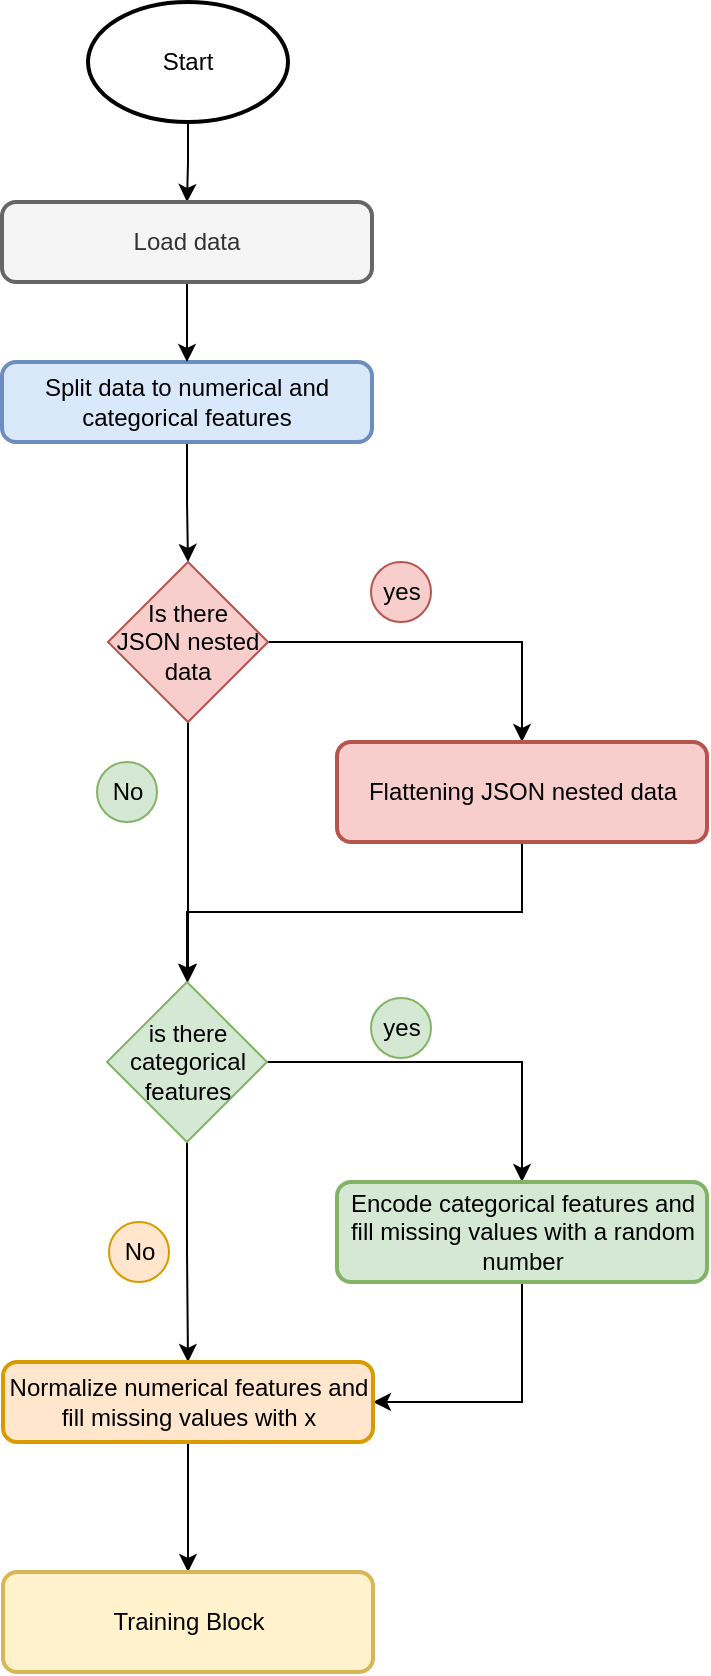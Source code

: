 <mxfile pages="1" version="11.2.1" type="device"><diagram id="UscGvR5lduq-6yT8MEFN" name="Page-1"><mxGraphModel dx="1630" dy="968" grid="1" gridSize="10" guides="1" tooltips="1" connect="1" arrows="1" fold="1" page="1" pageScale="1" pageWidth="850" pageHeight="1100" math="0" shadow="0"><root><mxCell id="0"/><mxCell id="1" parent="0"/><mxCell id="5tByFmoggkuoGjyI6Lf4-7" value="" style="edgeStyle=orthogonalEdgeStyle;rounded=0;orthogonalLoop=1;jettySize=auto;html=1;" parent="1" source="5tByFmoggkuoGjyI6Lf4-1" target="5tByFmoggkuoGjyI6Lf4-5" edge="1"><mxGeometry relative="1" as="geometry"/></mxCell><mxCell id="5tByFmoggkuoGjyI6Lf4-1" value="Start" style="strokeWidth=2;html=1;shape=mxgraph.flowchart.start_1;whiteSpace=wrap;" parent="1" vertex="1"><mxGeometry x="375" y="30" width="100" height="60" as="geometry"/></mxCell><mxCell id="qJjZeeKqG1DjLlbkybDP-9" style="edgeStyle=orthogonalEdgeStyle;rounded=0;orthogonalLoop=1;jettySize=auto;html=1;entryX=0.5;entryY=0;entryDx=0;entryDy=0;" edge="1" parent="1" source="5tByFmoggkuoGjyI6Lf4-4" target="qJjZeeKqG1DjLlbkybDP-1"><mxGeometry relative="1" as="geometry"/></mxCell><mxCell id="5tByFmoggkuoGjyI6Lf4-4" value="Split data to numerical and categorical features" style="rounded=1;whiteSpace=wrap;html=1;absoluteArcSize=1;arcSize=14;strokeWidth=2;fillColor=#dae8fc;strokeColor=#6c8ebf;" parent="1" vertex="1"><mxGeometry x="332" y="210" width="185" height="40" as="geometry"/></mxCell><mxCell id="5tByFmoggkuoGjyI6Lf4-8" value="" style="edgeStyle=orthogonalEdgeStyle;rounded=0;orthogonalLoop=1;jettySize=auto;html=1;" parent="1" source="5tByFmoggkuoGjyI6Lf4-5" target="5tByFmoggkuoGjyI6Lf4-4" edge="1"><mxGeometry relative="1" as="geometry"/></mxCell><mxCell id="5tByFmoggkuoGjyI6Lf4-5" value="Load data" style="rounded=1;whiteSpace=wrap;html=1;absoluteArcSize=1;arcSize=14;strokeWidth=2;fillColor=#f5f5f5;strokeColor=#666666;fontColor=#333333;" parent="1" vertex="1"><mxGeometry x="332" y="130" width="185" height="40" as="geometry"/></mxCell><mxCell id="5tByFmoggkuoGjyI6Lf4-12" style="edgeStyle=orthogonalEdgeStyle;rounded=0;orthogonalLoop=1;jettySize=auto;html=1;entryX=0.5;entryY=0;entryDx=0;entryDy=0;" parent="1" source="5tByFmoggkuoGjyI6Lf4-9" target="5tByFmoggkuoGjyI6Lf4-11" edge="1"><mxGeometry relative="1" as="geometry"/></mxCell><mxCell id="5tByFmoggkuoGjyI6Lf4-18" style="edgeStyle=orthogonalEdgeStyle;rounded=0;orthogonalLoop=1;jettySize=auto;html=1;entryX=0.5;entryY=0;entryDx=0;entryDy=0;" parent="1" source="5tByFmoggkuoGjyI6Lf4-9" target="5tByFmoggkuoGjyI6Lf4-15" edge="1"><mxGeometry relative="1" as="geometry"/></mxCell><mxCell id="5tByFmoggkuoGjyI6Lf4-9" value="is there categorical features" style="rhombus;whiteSpace=wrap;html=1;fillColor=#d5e8d4;strokeColor=#82b366;" parent="1" vertex="1"><mxGeometry x="384.5" y="520" width="80" height="80" as="geometry"/></mxCell><mxCell id="5tByFmoggkuoGjyI6Lf4-19" style="edgeStyle=orthogonalEdgeStyle;rounded=0;orthogonalLoop=1;jettySize=auto;html=1;entryX=1;entryY=0.5;entryDx=0;entryDy=0;" parent="1" source="5tByFmoggkuoGjyI6Lf4-11" target="5tByFmoggkuoGjyI6Lf4-15" edge="1"><mxGeometry relative="1" as="geometry"/></mxCell><mxCell id="5tByFmoggkuoGjyI6Lf4-11" value="Encode categorical features and fill missing values with a random number" style="rounded=1;whiteSpace=wrap;html=1;absoluteArcSize=1;arcSize=14;strokeWidth=2;fillColor=#d5e8d4;strokeColor=#82b366;" parent="1" vertex="1"><mxGeometry x="499.5" y="620" width="185" height="50" as="geometry"/></mxCell><mxCell id="5tByFmoggkuoGjyI6Lf4-13" value="yes" style="ellipse;whiteSpace=wrap;html=1;aspect=fixed;fillColor=#d5e8d4;strokeColor=#82b366;" parent="1" vertex="1"><mxGeometry x="516.5" y="528" width="30" height="30" as="geometry"/></mxCell><mxCell id="5tByFmoggkuoGjyI6Lf4-22" value="" style="edgeStyle=orthogonalEdgeStyle;rounded=0;orthogonalLoop=1;jettySize=auto;html=1;" parent="1" source="5tByFmoggkuoGjyI6Lf4-15" target="5tByFmoggkuoGjyI6Lf4-21" edge="1"><mxGeometry relative="1" as="geometry"/></mxCell><mxCell id="5tByFmoggkuoGjyI6Lf4-15" value="Normalize numerical features and fill missing values with x" style="rounded=1;whiteSpace=wrap;html=1;absoluteArcSize=1;arcSize=14;strokeWidth=2;fillColor=#ffe6cc;strokeColor=#d79b00;" parent="1" vertex="1"><mxGeometry x="332.5" y="710" width="185" height="40" as="geometry"/></mxCell><mxCell id="5tByFmoggkuoGjyI6Lf4-20" value="No" style="ellipse;whiteSpace=wrap;html=1;aspect=fixed;fillColor=#ffe6cc;strokeColor=#d79b00;" parent="1" vertex="1"><mxGeometry x="385.5" y="640" width="30" height="30" as="geometry"/></mxCell><mxCell id="5tByFmoggkuoGjyI6Lf4-21" value="Training Block" style="rounded=1;whiteSpace=wrap;html=1;absoluteArcSize=1;arcSize=14;strokeWidth=2;fillColor=#fff2cc;strokeColor=#d6b656;" parent="1" vertex="1"><mxGeometry x="332.5" y="815" width="185" height="50" as="geometry"/></mxCell><mxCell id="qJjZeeKqG1DjLlbkybDP-5" style="edgeStyle=orthogonalEdgeStyle;rounded=0;orthogonalLoop=1;jettySize=auto;html=1;entryX=0.5;entryY=0;entryDx=0;entryDy=0;" edge="1" parent="1" source="qJjZeeKqG1DjLlbkybDP-1" target="qJjZeeKqG1DjLlbkybDP-4"><mxGeometry relative="1" as="geometry"/></mxCell><mxCell id="qJjZeeKqG1DjLlbkybDP-7" style="edgeStyle=orthogonalEdgeStyle;rounded=0;orthogonalLoop=1;jettySize=auto;html=1;" edge="1" parent="1" source="qJjZeeKqG1DjLlbkybDP-1"><mxGeometry relative="1" as="geometry"><mxPoint x="425" y="520" as="targetPoint"/></mxGeometry></mxCell><mxCell id="qJjZeeKqG1DjLlbkybDP-1" value="&lt;div&gt;Is there&lt;/div&gt;&lt;div&gt; JSON nested data&lt;/div&gt;" style="rhombus;whiteSpace=wrap;html=1;fillColor=#f8cecc;strokeColor=#b85450;" vertex="1" parent="1"><mxGeometry x="385" y="310" width="80" height="80" as="geometry"/></mxCell><mxCell id="qJjZeeKqG1DjLlbkybDP-6" style="edgeStyle=orthogonalEdgeStyle;rounded=0;orthogonalLoop=1;jettySize=auto;html=1;entryX=0.5;entryY=0;entryDx=0;entryDy=0;exitX=0.5;exitY=1;exitDx=0;exitDy=0;" edge="1" parent="1" source="qJjZeeKqG1DjLlbkybDP-4" target="5tByFmoggkuoGjyI6Lf4-9"><mxGeometry relative="1" as="geometry"/></mxCell><mxCell id="qJjZeeKqG1DjLlbkybDP-4" value="Flattening JSON nested data" style="rounded=1;whiteSpace=wrap;html=1;absoluteArcSize=1;arcSize=14;strokeWidth=2;fillColor=#f8cecc;strokeColor=#b85450;" vertex="1" parent="1"><mxGeometry x="499.5" y="400" width="185" height="50" as="geometry"/></mxCell><mxCell id="qJjZeeKqG1DjLlbkybDP-8" value="yes" style="ellipse;whiteSpace=wrap;html=1;aspect=fixed;fillColor=#f8cecc;strokeColor=#b85450;" vertex="1" parent="1"><mxGeometry x="516.5" y="310" width="30" height="30" as="geometry"/></mxCell><mxCell id="qJjZeeKqG1DjLlbkybDP-10" value="No" style="ellipse;whiteSpace=wrap;html=1;aspect=fixed;fillColor=#d5e8d4;strokeColor=#82b366;" vertex="1" parent="1"><mxGeometry x="379.5" y="410" width="30" height="30" as="geometry"/></mxCell></root></mxGraphModel></diagram></mxfile>